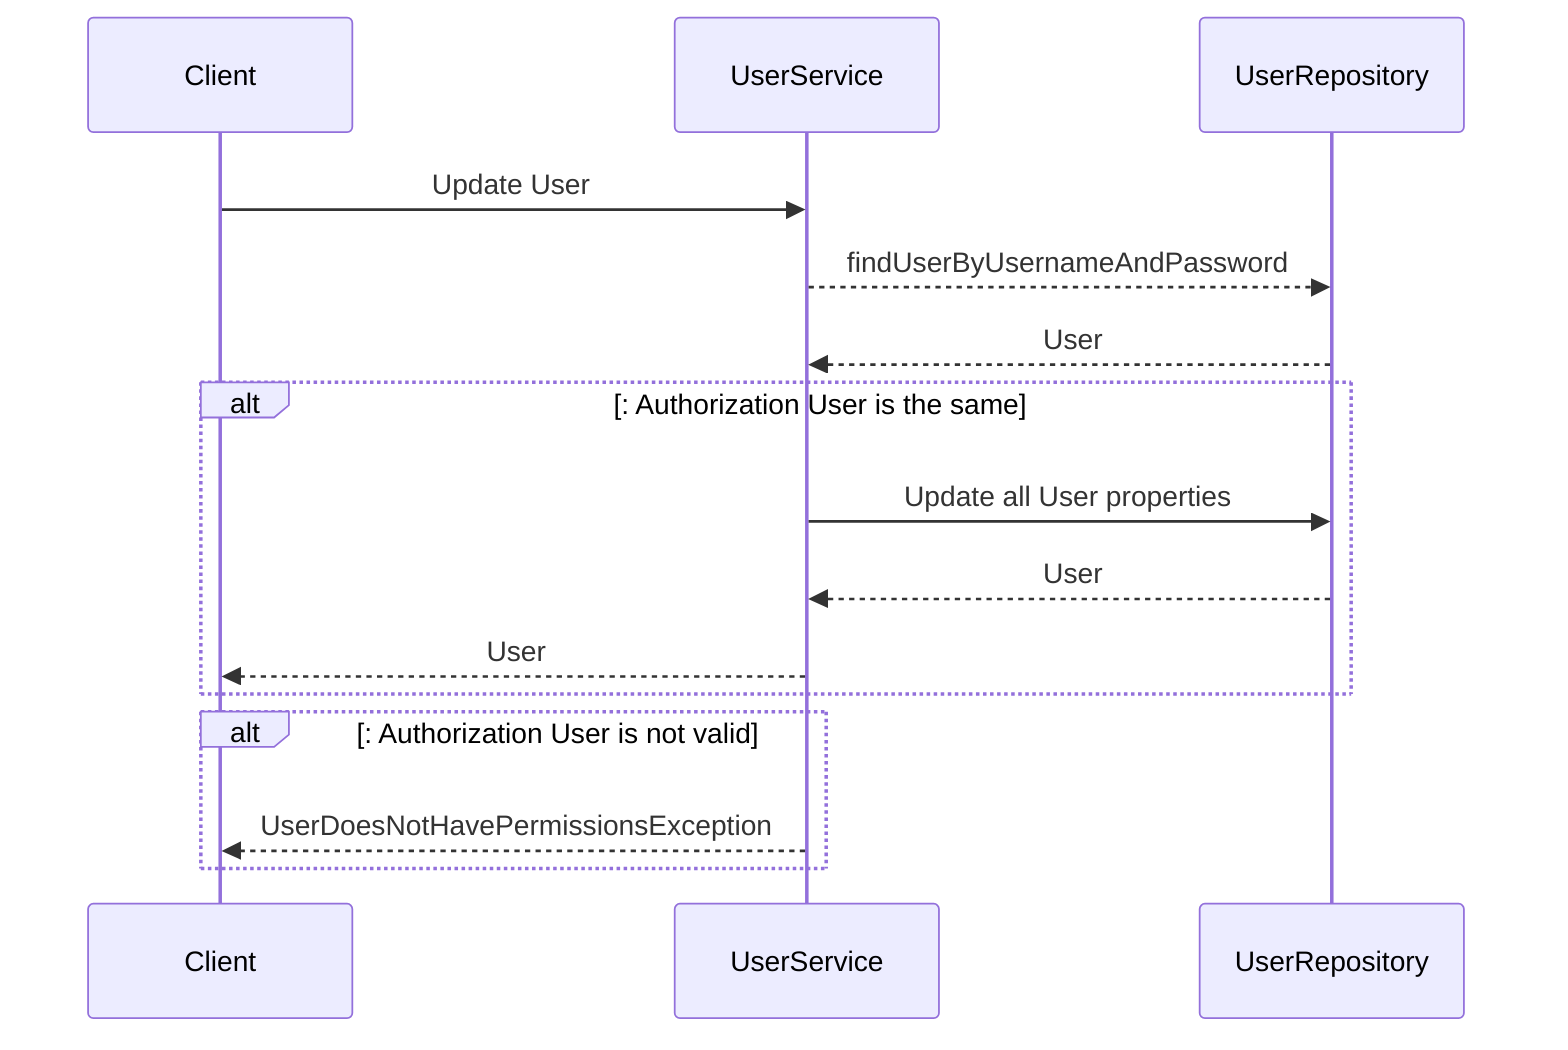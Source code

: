 sequenceDiagram
    participant Client
    participant UserService
    participant UserRepository

    Client ->> UserService: Update User
    UserService -->> UserRepository : findUserByUsernameAndPassword
    UserRepository -->> UserService : User

    alt: Authorization User is the same
        UserService ->> UserRepository: Update all User properties
        UserRepository -->> UserService: User
        UserService -->> Client : User
    end
    alt: Authorization User is not valid
        UserService -->> Client: UserDoesNotHavePermissionsException
    end